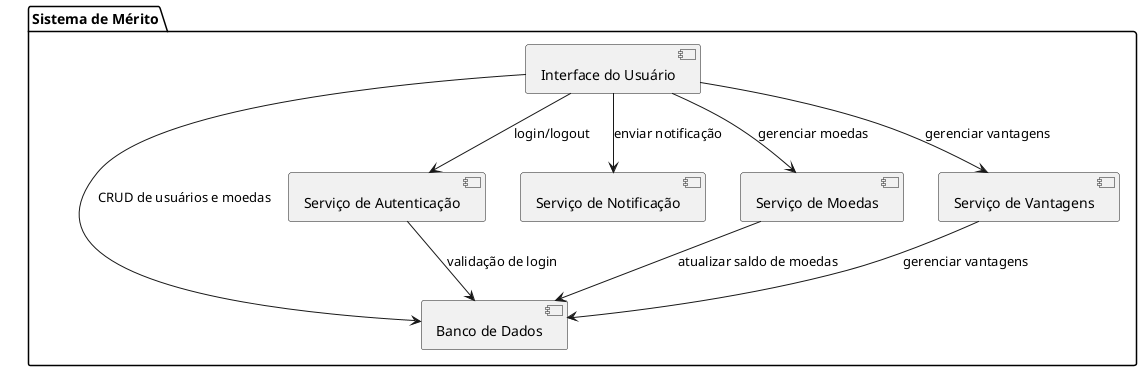 @startuml
package "Sistema de Mérito" {
    [Banco de Dados] 
    [Serviço de Autenticação]
    [Serviço de Notificação]
    [Interface do Usuário]
    [Serviço de Moedas]
    [Serviço de Vantagens]

    [Interface do Usuário] --> [Serviço de Autenticação] : login/logout
    [Interface do Usuário] --> [Serviço de Notificação] : enviar notificação
    [Interface do Usuário] --> [Serviço de Moedas] : gerenciar moedas
    [Interface do Usuário] --> [Serviço de Vantagens] : gerenciar vantagens
    [Interface do Usuário] --> [Banco de Dados] : CRUD de usuários e moedas
    [Serviço de Autenticação] --> [Banco de Dados] : validação de login
    [Serviço de Moedas] --> [Banco de Dados] : atualizar saldo de moedas
    [Serviço de Vantagens] --> [Banco de Dados] : gerenciar vantagens
}
@enduml